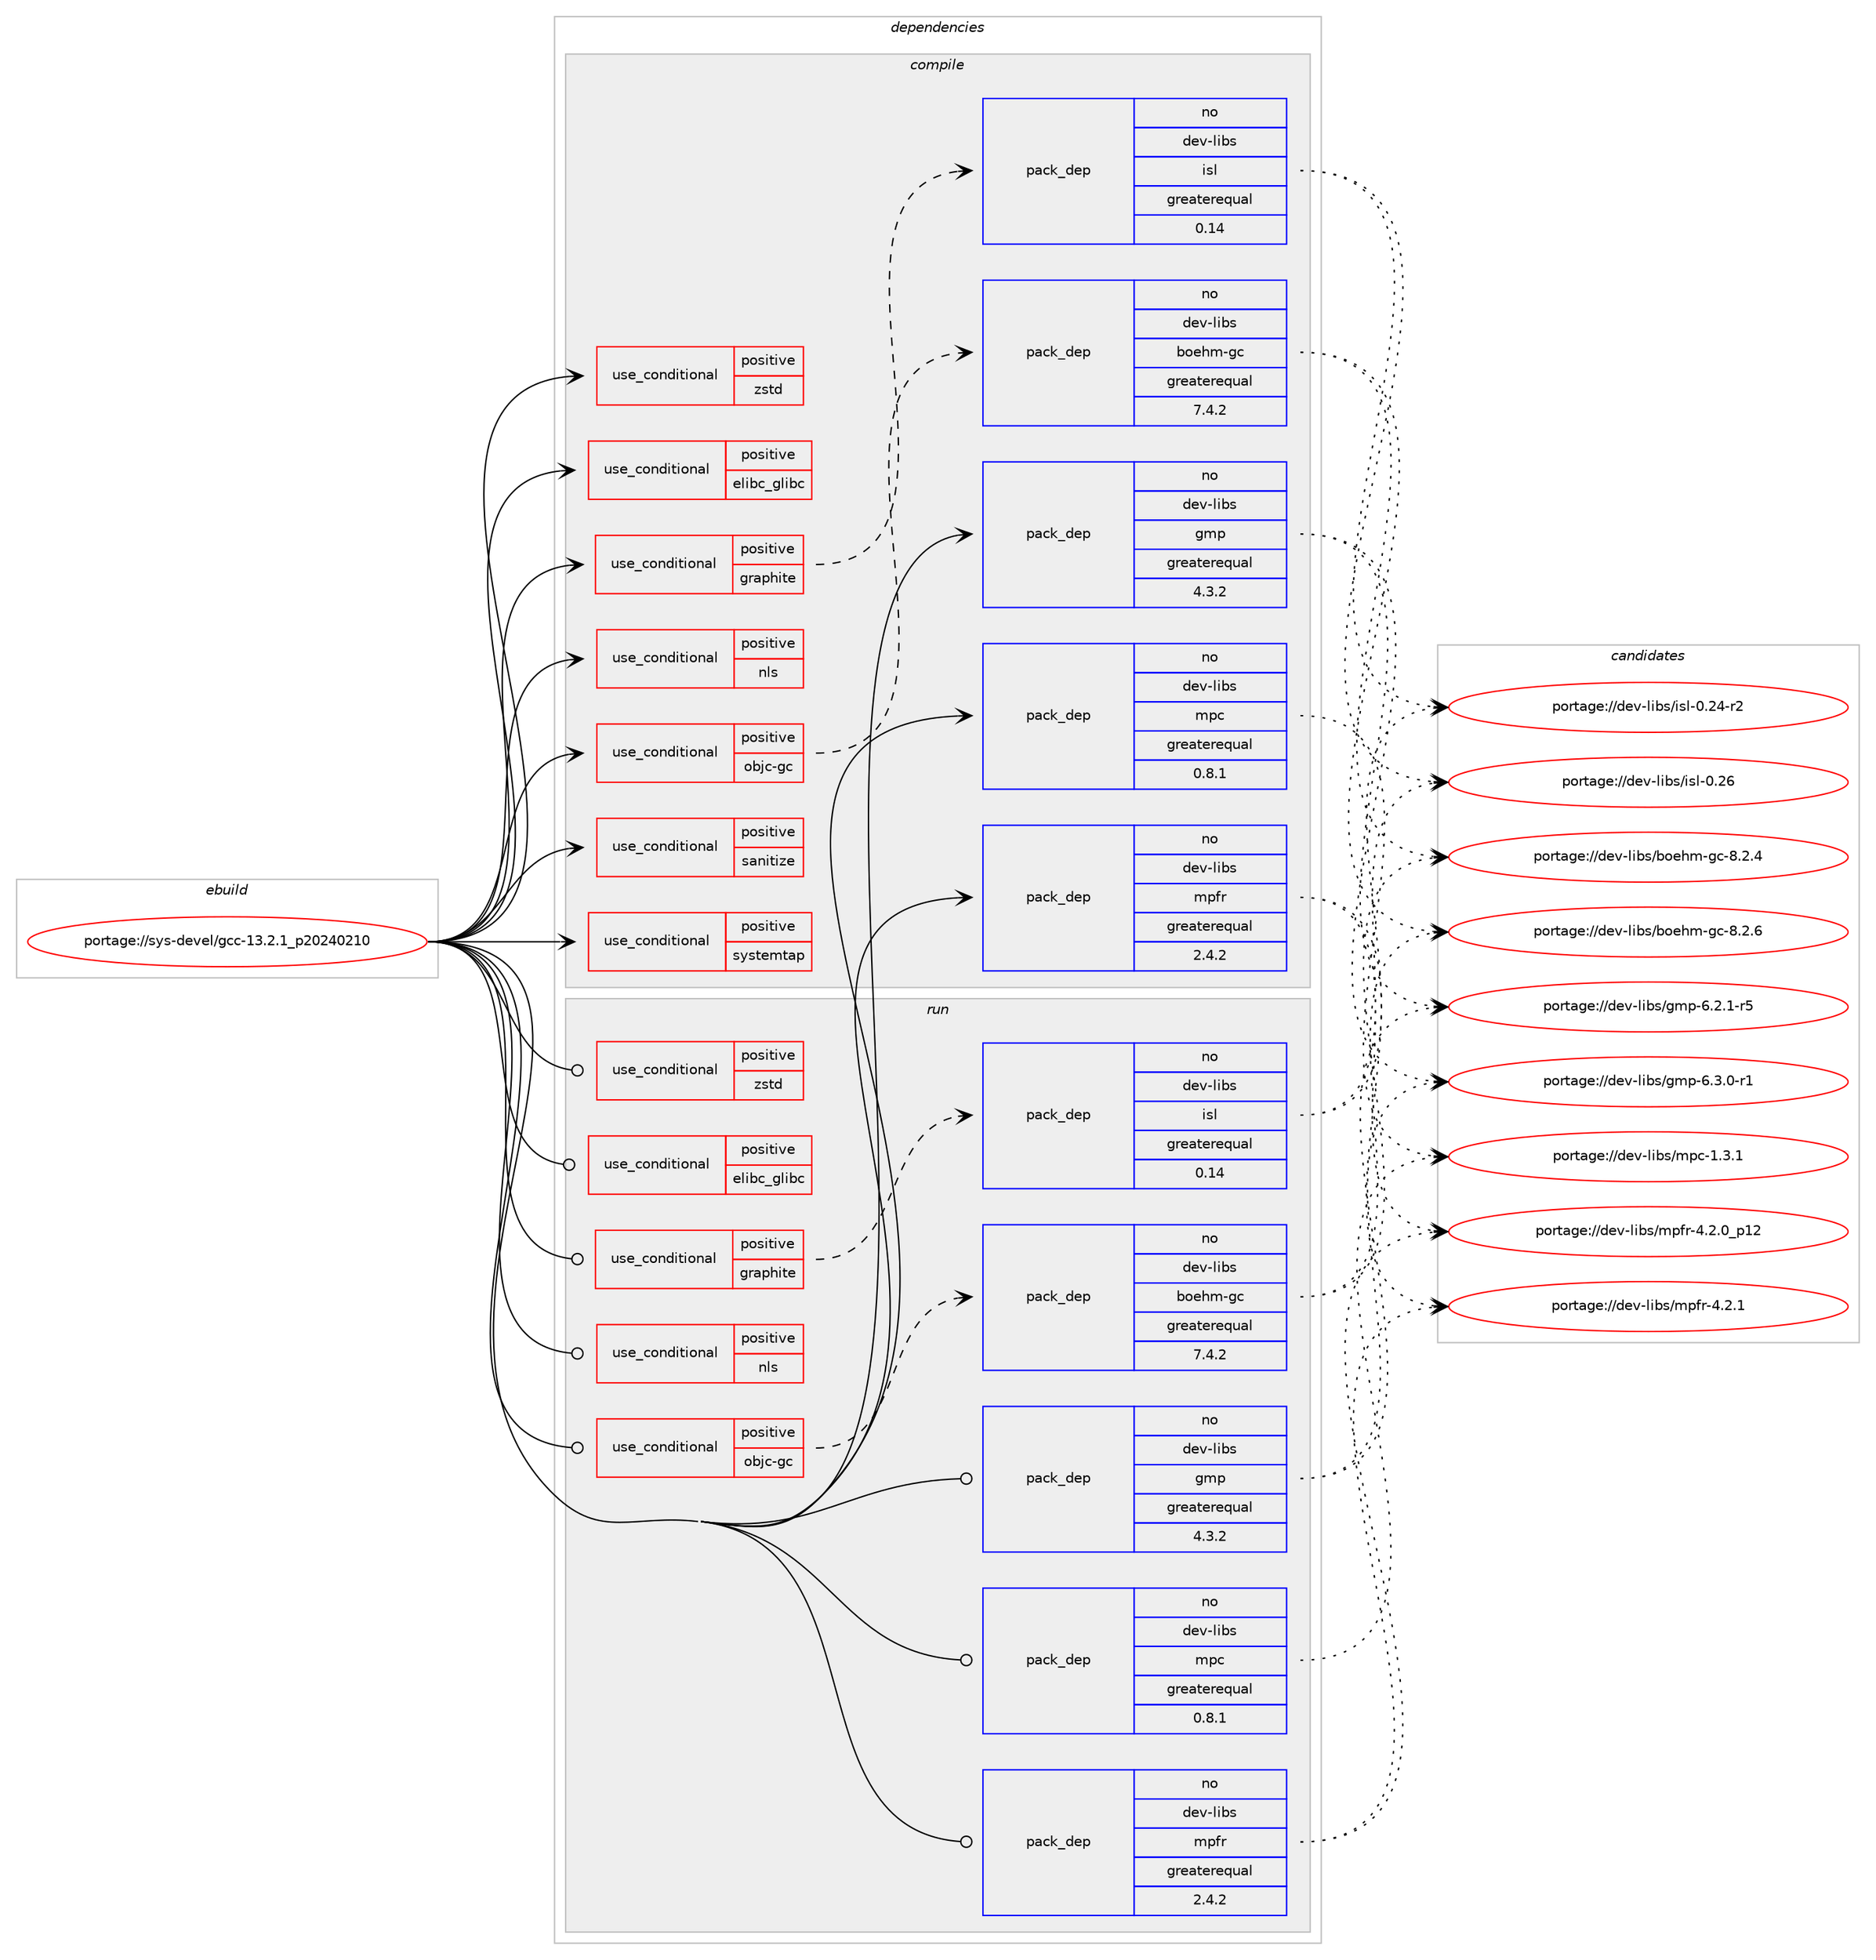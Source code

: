 digraph prolog {

# *************
# Graph options
# *************

newrank=true;
concentrate=true;
compound=true;
graph [rankdir=LR,fontname=Helvetica,fontsize=10,ranksep=1.5];#, ranksep=2.5, nodesep=0.2];
edge  [arrowhead=vee];
node  [fontname=Helvetica,fontsize=10];

# **********
# The ebuild
# **********

subgraph cluster_leftcol {
color=gray;
rank=same;
label=<<i>ebuild</i>>;
id [label="portage://sys-devel/gcc-13.2.1_p20240210", color=red, width=4, href="../sys-devel/gcc-13.2.1_p20240210.svg"];
}

# ****************
# The dependencies
# ****************

subgraph cluster_midcol {
color=gray;
label=<<i>dependencies</i>>;
subgraph cluster_compile {
fillcolor="#eeeeee";
style=filled;
label=<<i>compile</i>>;
subgraph cond14443 {
dependency21462 [label=<<TABLE BORDER="0" CELLBORDER="1" CELLSPACING="0" CELLPADDING="4"><TR><TD ROWSPAN="3" CELLPADDING="10">use_conditional</TD></TR><TR><TD>positive</TD></TR><TR><TD>elibc_glibc</TD></TR></TABLE>>, shape=none, color=red];
# *** BEGIN UNKNOWN DEPENDENCY TYPE (TODO) ***
# dependency21462 -> package_dependency(portage://sys-devel/gcc-13.2.1_p20240210,install,no,sys-libs,glibc,none,[,,],[],[use(optenable(cet),negative)])
# *** END UNKNOWN DEPENDENCY TYPE (TODO) ***

}
id:e -> dependency21462:w [weight=20,style="solid",arrowhead="vee"];
subgraph cond14444 {
dependency21463 [label=<<TABLE BORDER="0" CELLBORDER="1" CELLSPACING="0" CELLPADDING="4"><TR><TD ROWSPAN="3" CELLPADDING="10">use_conditional</TD></TR><TR><TD>positive</TD></TR><TR><TD>graphite</TD></TR></TABLE>>, shape=none, color=red];
subgraph pack6834 {
dependency21464 [label=<<TABLE BORDER="0" CELLBORDER="1" CELLSPACING="0" CELLPADDING="4" WIDTH="220"><TR><TD ROWSPAN="6" CELLPADDING="30">pack_dep</TD></TR><TR><TD WIDTH="110">no</TD></TR><TR><TD>dev-libs</TD></TR><TR><TD>isl</TD></TR><TR><TD>greaterequal</TD></TR><TR><TD>0.14</TD></TR></TABLE>>, shape=none, color=blue];
}
dependency21463:e -> dependency21464:w [weight=20,style="dashed",arrowhead="vee"];
}
id:e -> dependency21463:w [weight=20,style="solid",arrowhead="vee"];
subgraph cond14445 {
dependency21465 [label=<<TABLE BORDER="0" CELLBORDER="1" CELLSPACING="0" CELLPADDING="4"><TR><TD ROWSPAN="3" CELLPADDING="10">use_conditional</TD></TR><TR><TD>positive</TD></TR><TR><TD>nls</TD></TR></TABLE>>, shape=none, color=red];
# *** BEGIN UNKNOWN DEPENDENCY TYPE (TODO) ***
# dependency21465 -> package_dependency(portage://sys-devel/gcc-13.2.1_p20240210,install,no,virtual,libintl,none,[,,],[],[])
# *** END UNKNOWN DEPENDENCY TYPE (TODO) ***

}
id:e -> dependency21465:w [weight=20,style="solid",arrowhead="vee"];
subgraph cond14446 {
dependency21466 [label=<<TABLE BORDER="0" CELLBORDER="1" CELLSPACING="0" CELLPADDING="4"><TR><TD ROWSPAN="3" CELLPADDING="10">use_conditional</TD></TR><TR><TD>positive</TD></TR><TR><TD>objc-gc</TD></TR></TABLE>>, shape=none, color=red];
subgraph pack6835 {
dependency21467 [label=<<TABLE BORDER="0" CELLBORDER="1" CELLSPACING="0" CELLPADDING="4" WIDTH="220"><TR><TD ROWSPAN="6" CELLPADDING="30">pack_dep</TD></TR><TR><TD WIDTH="110">no</TD></TR><TR><TD>dev-libs</TD></TR><TR><TD>boehm-gc</TD></TR><TR><TD>greaterequal</TD></TR><TR><TD>7.4.2</TD></TR></TABLE>>, shape=none, color=blue];
}
dependency21466:e -> dependency21467:w [weight=20,style="dashed",arrowhead="vee"];
}
id:e -> dependency21466:w [weight=20,style="solid",arrowhead="vee"];
subgraph cond14447 {
dependency21468 [label=<<TABLE BORDER="0" CELLBORDER="1" CELLSPACING="0" CELLPADDING="4"><TR><TD ROWSPAN="3" CELLPADDING="10">use_conditional</TD></TR><TR><TD>positive</TD></TR><TR><TD>sanitize</TD></TR></TABLE>>, shape=none, color=red];
# *** BEGIN UNKNOWN DEPENDENCY TYPE (TODO) ***
# dependency21468 -> package_dependency(portage://sys-devel/gcc-13.2.1_p20240210,install,no,virtual,libcrypt,none,[,,],[],[])
# *** END UNKNOWN DEPENDENCY TYPE (TODO) ***

}
id:e -> dependency21468:w [weight=20,style="solid",arrowhead="vee"];
subgraph cond14448 {
dependency21469 [label=<<TABLE BORDER="0" CELLBORDER="1" CELLSPACING="0" CELLPADDING="4"><TR><TD ROWSPAN="3" CELLPADDING="10">use_conditional</TD></TR><TR><TD>positive</TD></TR><TR><TD>systemtap</TD></TR></TABLE>>, shape=none, color=red];
# *** BEGIN UNKNOWN DEPENDENCY TYPE (TODO) ***
# dependency21469 -> package_dependency(portage://sys-devel/gcc-13.2.1_p20240210,install,no,dev-debug,systemtap,none,[,,],[],[])
# *** END UNKNOWN DEPENDENCY TYPE (TODO) ***

}
id:e -> dependency21469:w [weight=20,style="solid",arrowhead="vee"];
subgraph cond14449 {
dependency21470 [label=<<TABLE BORDER="0" CELLBORDER="1" CELLSPACING="0" CELLPADDING="4"><TR><TD ROWSPAN="3" CELLPADDING="10">use_conditional</TD></TR><TR><TD>positive</TD></TR><TR><TD>zstd</TD></TR></TABLE>>, shape=none, color=red];
# *** BEGIN UNKNOWN DEPENDENCY TYPE (TODO) ***
# dependency21470 -> package_dependency(portage://sys-devel/gcc-13.2.1_p20240210,install,no,app-arch,zstd,none,[,,],any_same_slot,[])
# *** END UNKNOWN DEPENDENCY TYPE (TODO) ***

}
id:e -> dependency21470:w [weight=20,style="solid",arrowhead="vee"];
subgraph pack6836 {
dependency21471 [label=<<TABLE BORDER="0" CELLBORDER="1" CELLSPACING="0" CELLPADDING="4" WIDTH="220"><TR><TD ROWSPAN="6" CELLPADDING="30">pack_dep</TD></TR><TR><TD WIDTH="110">no</TD></TR><TR><TD>dev-libs</TD></TR><TR><TD>gmp</TD></TR><TR><TD>greaterequal</TD></TR><TR><TD>4.3.2</TD></TR></TABLE>>, shape=none, color=blue];
}
id:e -> dependency21471:w [weight=20,style="solid",arrowhead="vee"];
subgraph pack6837 {
dependency21472 [label=<<TABLE BORDER="0" CELLBORDER="1" CELLSPACING="0" CELLPADDING="4" WIDTH="220"><TR><TD ROWSPAN="6" CELLPADDING="30">pack_dep</TD></TR><TR><TD WIDTH="110">no</TD></TR><TR><TD>dev-libs</TD></TR><TR><TD>mpc</TD></TR><TR><TD>greaterequal</TD></TR><TR><TD>0.8.1</TD></TR></TABLE>>, shape=none, color=blue];
}
id:e -> dependency21472:w [weight=20,style="solid",arrowhead="vee"];
subgraph pack6838 {
dependency21473 [label=<<TABLE BORDER="0" CELLBORDER="1" CELLSPACING="0" CELLPADDING="4" WIDTH="220"><TR><TD ROWSPAN="6" CELLPADDING="30">pack_dep</TD></TR><TR><TD WIDTH="110">no</TD></TR><TR><TD>dev-libs</TD></TR><TR><TD>mpfr</TD></TR><TR><TD>greaterequal</TD></TR><TR><TD>2.4.2</TD></TR></TABLE>>, shape=none, color=blue];
}
id:e -> dependency21473:w [weight=20,style="solid",arrowhead="vee"];
# *** BEGIN UNKNOWN DEPENDENCY TYPE (TODO) ***
# id -> package_dependency(portage://sys-devel/gcc-13.2.1_p20240210,install,no,sys-libs,zlib,none,[,,],[],[])
# *** END UNKNOWN DEPENDENCY TYPE (TODO) ***

# *** BEGIN UNKNOWN DEPENDENCY TYPE (TODO) ***
# id -> package_dependency(portage://sys-devel/gcc-13.2.1_p20240210,install,no,virtual,libiconv,none,[,,],[],[])
# *** END UNKNOWN DEPENDENCY TYPE (TODO) ***

}
subgraph cluster_compileandrun {
fillcolor="#eeeeee";
style=filled;
label=<<i>compile and run</i>>;
}
subgraph cluster_run {
fillcolor="#eeeeee";
style=filled;
label=<<i>run</i>>;
subgraph cond14450 {
dependency21474 [label=<<TABLE BORDER="0" CELLBORDER="1" CELLSPACING="0" CELLPADDING="4"><TR><TD ROWSPAN="3" CELLPADDING="10">use_conditional</TD></TR><TR><TD>positive</TD></TR><TR><TD>elibc_glibc</TD></TR></TABLE>>, shape=none, color=red];
# *** BEGIN UNKNOWN DEPENDENCY TYPE (TODO) ***
# dependency21474 -> package_dependency(portage://sys-devel/gcc-13.2.1_p20240210,run,no,sys-libs,glibc,none,[,,],[],[use(optenable(cet),negative)])
# *** END UNKNOWN DEPENDENCY TYPE (TODO) ***

}
id:e -> dependency21474:w [weight=20,style="solid",arrowhead="odot"];
subgraph cond14451 {
dependency21475 [label=<<TABLE BORDER="0" CELLBORDER="1" CELLSPACING="0" CELLPADDING="4"><TR><TD ROWSPAN="3" CELLPADDING="10">use_conditional</TD></TR><TR><TD>positive</TD></TR><TR><TD>graphite</TD></TR></TABLE>>, shape=none, color=red];
subgraph pack6839 {
dependency21476 [label=<<TABLE BORDER="0" CELLBORDER="1" CELLSPACING="0" CELLPADDING="4" WIDTH="220"><TR><TD ROWSPAN="6" CELLPADDING="30">pack_dep</TD></TR><TR><TD WIDTH="110">no</TD></TR><TR><TD>dev-libs</TD></TR><TR><TD>isl</TD></TR><TR><TD>greaterequal</TD></TR><TR><TD>0.14</TD></TR></TABLE>>, shape=none, color=blue];
}
dependency21475:e -> dependency21476:w [weight=20,style="dashed",arrowhead="vee"];
}
id:e -> dependency21475:w [weight=20,style="solid",arrowhead="odot"];
subgraph cond14452 {
dependency21477 [label=<<TABLE BORDER="0" CELLBORDER="1" CELLSPACING="0" CELLPADDING="4"><TR><TD ROWSPAN="3" CELLPADDING="10">use_conditional</TD></TR><TR><TD>positive</TD></TR><TR><TD>nls</TD></TR></TABLE>>, shape=none, color=red];
# *** BEGIN UNKNOWN DEPENDENCY TYPE (TODO) ***
# dependency21477 -> package_dependency(portage://sys-devel/gcc-13.2.1_p20240210,run,no,virtual,libintl,none,[,,],[],[])
# *** END UNKNOWN DEPENDENCY TYPE (TODO) ***

}
id:e -> dependency21477:w [weight=20,style="solid",arrowhead="odot"];
subgraph cond14453 {
dependency21478 [label=<<TABLE BORDER="0" CELLBORDER="1" CELLSPACING="0" CELLPADDING="4"><TR><TD ROWSPAN="3" CELLPADDING="10">use_conditional</TD></TR><TR><TD>positive</TD></TR><TR><TD>objc-gc</TD></TR></TABLE>>, shape=none, color=red];
subgraph pack6840 {
dependency21479 [label=<<TABLE BORDER="0" CELLBORDER="1" CELLSPACING="0" CELLPADDING="4" WIDTH="220"><TR><TD ROWSPAN="6" CELLPADDING="30">pack_dep</TD></TR><TR><TD WIDTH="110">no</TD></TR><TR><TD>dev-libs</TD></TR><TR><TD>boehm-gc</TD></TR><TR><TD>greaterequal</TD></TR><TR><TD>7.4.2</TD></TR></TABLE>>, shape=none, color=blue];
}
dependency21478:e -> dependency21479:w [weight=20,style="dashed",arrowhead="vee"];
}
id:e -> dependency21478:w [weight=20,style="solid",arrowhead="odot"];
subgraph cond14454 {
dependency21480 [label=<<TABLE BORDER="0" CELLBORDER="1" CELLSPACING="0" CELLPADDING="4"><TR><TD ROWSPAN="3" CELLPADDING="10">use_conditional</TD></TR><TR><TD>positive</TD></TR><TR><TD>zstd</TD></TR></TABLE>>, shape=none, color=red];
# *** BEGIN UNKNOWN DEPENDENCY TYPE (TODO) ***
# dependency21480 -> package_dependency(portage://sys-devel/gcc-13.2.1_p20240210,run,no,app-arch,zstd,none,[,,],any_same_slot,[])
# *** END UNKNOWN DEPENDENCY TYPE (TODO) ***

}
id:e -> dependency21480:w [weight=20,style="solid",arrowhead="odot"];
subgraph pack6841 {
dependency21481 [label=<<TABLE BORDER="0" CELLBORDER="1" CELLSPACING="0" CELLPADDING="4" WIDTH="220"><TR><TD ROWSPAN="6" CELLPADDING="30">pack_dep</TD></TR><TR><TD WIDTH="110">no</TD></TR><TR><TD>dev-libs</TD></TR><TR><TD>gmp</TD></TR><TR><TD>greaterequal</TD></TR><TR><TD>4.3.2</TD></TR></TABLE>>, shape=none, color=blue];
}
id:e -> dependency21481:w [weight=20,style="solid",arrowhead="odot"];
subgraph pack6842 {
dependency21482 [label=<<TABLE BORDER="0" CELLBORDER="1" CELLSPACING="0" CELLPADDING="4" WIDTH="220"><TR><TD ROWSPAN="6" CELLPADDING="30">pack_dep</TD></TR><TR><TD WIDTH="110">no</TD></TR><TR><TD>dev-libs</TD></TR><TR><TD>mpc</TD></TR><TR><TD>greaterequal</TD></TR><TR><TD>0.8.1</TD></TR></TABLE>>, shape=none, color=blue];
}
id:e -> dependency21482:w [weight=20,style="solid",arrowhead="odot"];
subgraph pack6843 {
dependency21483 [label=<<TABLE BORDER="0" CELLBORDER="1" CELLSPACING="0" CELLPADDING="4" WIDTH="220"><TR><TD ROWSPAN="6" CELLPADDING="30">pack_dep</TD></TR><TR><TD WIDTH="110">no</TD></TR><TR><TD>dev-libs</TD></TR><TR><TD>mpfr</TD></TR><TR><TD>greaterequal</TD></TR><TR><TD>2.4.2</TD></TR></TABLE>>, shape=none, color=blue];
}
id:e -> dependency21483:w [weight=20,style="solid",arrowhead="odot"];
# *** BEGIN UNKNOWN DEPENDENCY TYPE (TODO) ***
# id -> package_dependency(portage://sys-devel/gcc-13.2.1_p20240210,run,no,sys-libs,zlib,none,[,,],[],[])
# *** END UNKNOWN DEPENDENCY TYPE (TODO) ***

# *** BEGIN UNKNOWN DEPENDENCY TYPE (TODO) ***
# id -> package_dependency(portage://sys-devel/gcc-13.2.1_p20240210,run,no,virtual,libiconv,none,[,,],[],[])
# *** END UNKNOWN DEPENDENCY TYPE (TODO) ***

}
}

# **************
# The candidates
# **************

subgraph cluster_choices {
rank=same;
color=gray;
label=<<i>candidates</i>>;

subgraph choice6834 {
color=black;
nodesep=1;
choice10010111845108105981154710511510845484650524511450 [label="portage://dev-libs/isl-0.24-r2", color=red, width=4,href="../dev-libs/isl-0.24-r2.svg"];
choice1001011184510810598115471051151084548465054 [label="portage://dev-libs/isl-0.26", color=red, width=4,href="../dev-libs/isl-0.26.svg"];
dependency21464:e -> choice10010111845108105981154710511510845484650524511450:w [style=dotted,weight="100"];
dependency21464:e -> choice1001011184510810598115471051151084548465054:w [style=dotted,weight="100"];
}
subgraph choice6835 {
color=black;
nodesep=1;
choice100101118451081059811547981111011041094510399455646504652 [label="portage://dev-libs/boehm-gc-8.2.4", color=red, width=4,href="../dev-libs/boehm-gc-8.2.4.svg"];
choice100101118451081059811547981111011041094510399455646504654 [label="portage://dev-libs/boehm-gc-8.2.6", color=red, width=4,href="../dev-libs/boehm-gc-8.2.6.svg"];
dependency21467:e -> choice100101118451081059811547981111011041094510399455646504652:w [style=dotted,weight="100"];
dependency21467:e -> choice100101118451081059811547981111011041094510399455646504654:w [style=dotted,weight="100"];
}
subgraph choice6836 {
color=black;
nodesep=1;
choice1001011184510810598115471031091124554465046494511453 [label="portage://dev-libs/gmp-6.2.1-r5", color=red, width=4,href="../dev-libs/gmp-6.2.1-r5.svg"];
choice1001011184510810598115471031091124554465146484511449 [label="portage://dev-libs/gmp-6.3.0-r1", color=red, width=4,href="../dev-libs/gmp-6.3.0-r1.svg"];
dependency21471:e -> choice1001011184510810598115471031091124554465046494511453:w [style=dotted,weight="100"];
dependency21471:e -> choice1001011184510810598115471031091124554465146484511449:w [style=dotted,weight="100"];
}
subgraph choice6837 {
color=black;
nodesep=1;
choice10010111845108105981154710911299454946514649 [label="portage://dev-libs/mpc-1.3.1", color=red, width=4,href="../dev-libs/mpc-1.3.1.svg"];
dependency21472:e -> choice10010111845108105981154710911299454946514649:w [style=dotted,weight="100"];
}
subgraph choice6838 {
color=black;
nodesep=1;
choice100101118451081059811547109112102114455246504648951124950 [label="portage://dev-libs/mpfr-4.2.0_p12", color=red, width=4,href="../dev-libs/mpfr-4.2.0_p12.svg"];
choice100101118451081059811547109112102114455246504649 [label="portage://dev-libs/mpfr-4.2.1", color=red, width=4,href="../dev-libs/mpfr-4.2.1.svg"];
dependency21473:e -> choice100101118451081059811547109112102114455246504648951124950:w [style=dotted,weight="100"];
dependency21473:e -> choice100101118451081059811547109112102114455246504649:w [style=dotted,weight="100"];
}
subgraph choice6839 {
color=black;
nodesep=1;
choice10010111845108105981154710511510845484650524511450 [label="portage://dev-libs/isl-0.24-r2", color=red, width=4,href="../dev-libs/isl-0.24-r2.svg"];
choice1001011184510810598115471051151084548465054 [label="portage://dev-libs/isl-0.26", color=red, width=4,href="../dev-libs/isl-0.26.svg"];
dependency21476:e -> choice10010111845108105981154710511510845484650524511450:w [style=dotted,weight="100"];
dependency21476:e -> choice1001011184510810598115471051151084548465054:w [style=dotted,weight="100"];
}
subgraph choice6840 {
color=black;
nodesep=1;
choice100101118451081059811547981111011041094510399455646504652 [label="portage://dev-libs/boehm-gc-8.2.4", color=red, width=4,href="../dev-libs/boehm-gc-8.2.4.svg"];
choice100101118451081059811547981111011041094510399455646504654 [label="portage://dev-libs/boehm-gc-8.2.6", color=red, width=4,href="../dev-libs/boehm-gc-8.2.6.svg"];
dependency21479:e -> choice100101118451081059811547981111011041094510399455646504652:w [style=dotted,weight="100"];
dependency21479:e -> choice100101118451081059811547981111011041094510399455646504654:w [style=dotted,weight="100"];
}
subgraph choice6841 {
color=black;
nodesep=1;
choice1001011184510810598115471031091124554465046494511453 [label="portage://dev-libs/gmp-6.2.1-r5", color=red, width=4,href="../dev-libs/gmp-6.2.1-r5.svg"];
choice1001011184510810598115471031091124554465146484511449 [label="portage://dev-libs/gmp-6.3.0-r1", color=red, width=4,href="../dev-libs/gmp-6.3.0-r1.svg"];
dependency21481:e -> choice1001011184510810598115471031091124554465046494511453:w [style=dotted,weight="100"];
dependency21481:e -> choice1001011184510810598115471031091124554465146484511449:w [style=dotted,weight="100"];
}
subgraph choice6842 {
color=black;
nodesep=1;
choice10010111845108105981154710911299454946514649 [label="portage://dev-libs/mpc-1.3.1", color=red, width=4,href="../dev-libs/mpc-1.3.1.svg"];
dependency21482:e -> choice10010111845108105981154710911299454946514649:w [style=dotted,weight="100"];
}
subgraph choice6843 {
color=black;
nodesep=1;
choice100101118451081059811547109112102114455246504648951124950 [label="portage://dev-libs/mpfr-4.2.0_p12", color=red, width=4,href="../dev-libs/mpfr-4.2.0_p12.svg"];
choice100101118451081059811547109112102114455246504649 [label="portage://dev-libs/mpfr-4.2.1", color=red, width=4,href="../dev-libs/mpfr-4.2.1.svg"];
dependency21483:e -> choice100101118451081059811547109112102114455246504648951124950:w [style=dotted,weight="100"];
dependency21483:e -> choice100101118451081059811547109112102114455246504649:w [style=dotted,weight="100"];
}
}

}
